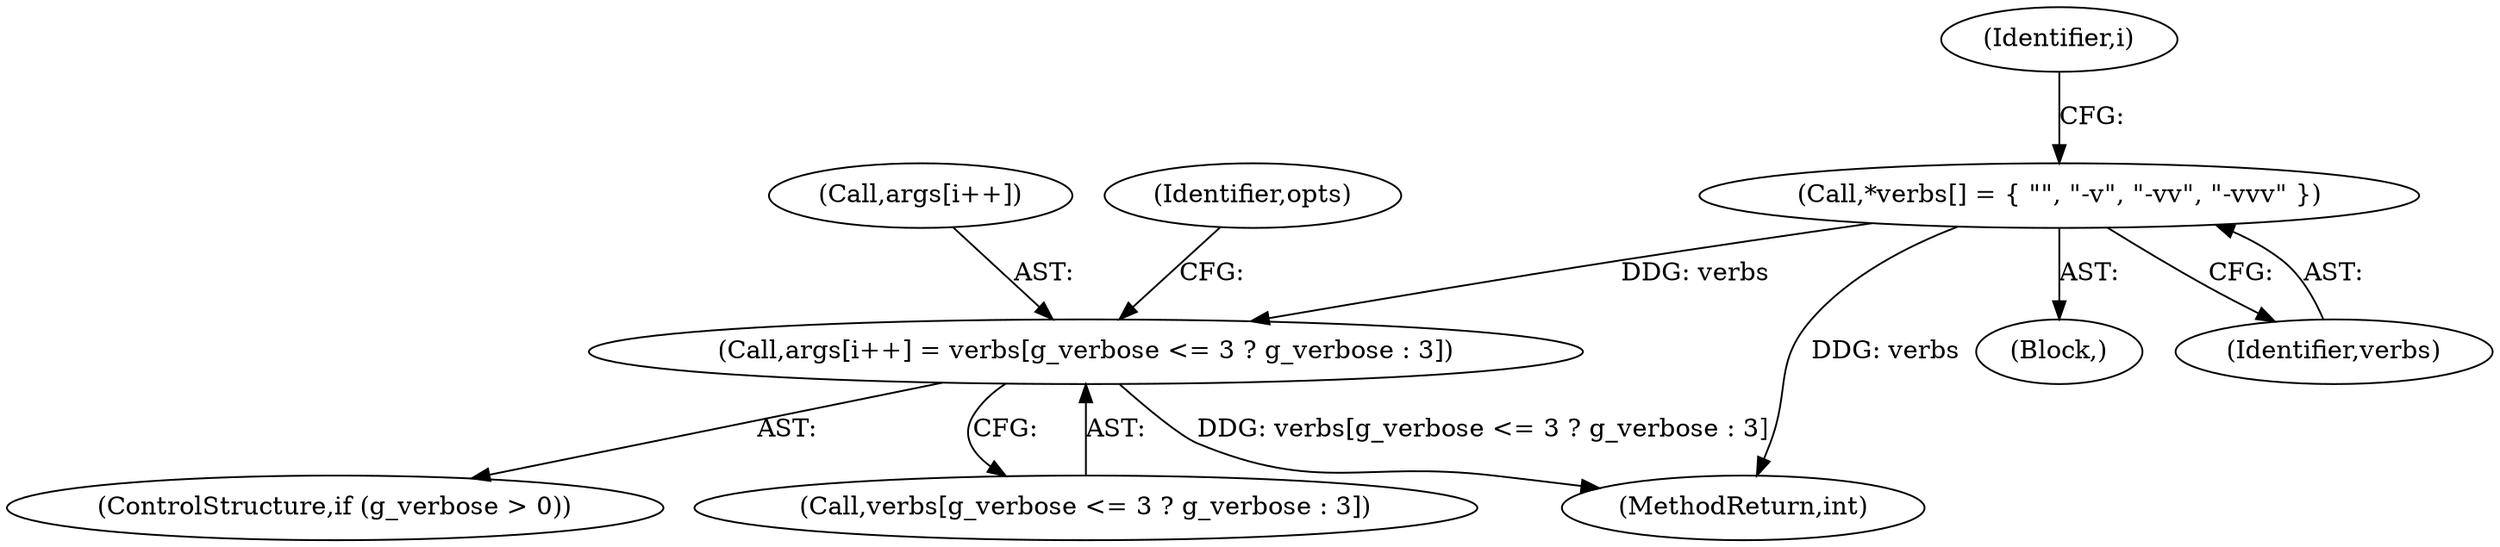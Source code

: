 digraph "0_abrt_50ee8130fb4cd4ef1af7682a2c85dd99cb99424e@array" {
"1000285" [label="(Call,args[i++] = verbs[g_verbose <= 3 ? g_verbose : 3])"];
"1000252" [label="(Call,*verbs[] = { \"\", \"-v\", \"-vv\", \"-vvv\" })"];
"1000281" [label="(ControlStructure,if (g_verbose > 0))"];
"1000256" [label="(Identifier,i)"];
"1000286" [label="(Call,args[i++])"];
"1000290" [label="(Call,verbs[g_verbose <= 3 ? g_verbose : 3])"];
"1000285" [label="(Call,args[i++] = verbs[g_verbose <= 3 ? g_verbose : 3])"];
"1000250" [label="(Block,)"];
"1000252" [label="(Call,*verbs[] = { \"\", \"-v\", \"-vv\", \"-vvv\" })"];
"1000525" [label="(MethodReturn,int)"];
"1000253" [label="(Identifier,verbs)"];
"1000300" [label="(Identifier,opts)"];
"1000285" -> "1000281"  [label="AST: "];
"1000285" -> "1000290"  [label="CFG: "];
"1000286" -> "1000285"  [label="AST: "];
"1000290" -> "1000285"  [label="AST: "];
"1000300" -> "1000285"  [label="CFG: "];
"1000285" -> "1000525"  [label="DDG: verbs[g_verbose <= 3 ? g_verbose : 3]"];
"1000252" -> "1000285"  [label="DDG: verbs"];
"1000252" -> "1000250"  [label="AST: "];
"1000252" -> "1000253"  [label="CFG: "];
"1000253" -> "1000252"  [label="AST: "];
"1000256" -> "1000252"  [label="CFG: "];
"1000252" -> "1000525"  [label="DDG: verbs"];
}
